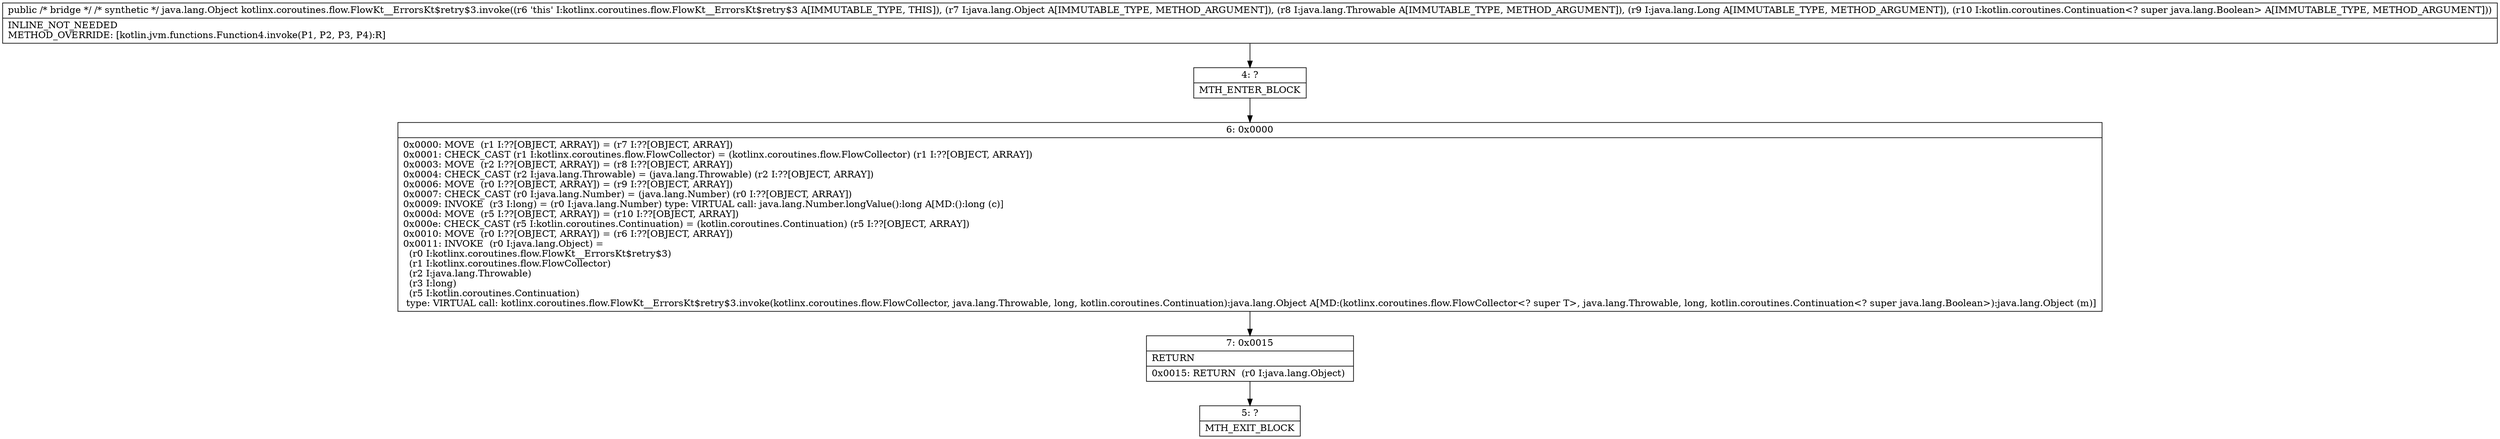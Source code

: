digraph "CFG forkotlinx.coroutines.flow.FlowKt__ErrorsKt$retry$3.invoke(Ljava\/lang\/Object;Ljava\/lang\/Object;Ljava\/lang\/Object;Ljava\/lang\/Object;)Ljava\/lang\/Object;" {
Node_4 [shape=record,label="{4\:\ ?|MTH_ENTER_BLOCK\l}"];
Node_6 [shape=record,label="{6\:\ 0x0000|0x0000: MOVE  (r1 I:??[OBJECT, ARRAY]) = (r7 I:??[OBJECT, ARRAY]) \l0x0001: CHECK_CAST (r1 I:kotlinx.coroutines.flow.FlowCollector) = (kotlinx.coroutines.flow.FlowCollector) (r1 I:??[OBJECT, ARRAY]) \l0x0003: MOVE  (r2 I:??[OBJECT, ARRAY]) = (r8 I:??[OBJECT, ARRAY]) \l0x0004: CHECK_CAST (r2 I:java.lang.Throwable) = (java.lang.Throwable) (r2 I:??[OBJECT, ARRAY]) \l0x0006: MOVE  (r0 I:??[OBJECT, ARRAY]) = (r9 I:??[OBJECT, ARRAY]) \l0x0007: CHECK_CAST (r0 I:java.lang.Number) = (java.lang.Number) (r0 I:??[OBJECT, ARRAY]) \l0x0009: INVOKE  (r3 I:long) = (r0 I:java.lang.Number) type: VIRTUAL call: java.lang.Number.longValue():long A[MD:():long (c)]\l0x000d: MOVE  (r5 I:??[OBJECT, ARRAY]) = (r10 I:??[OBJECT, ARRAY]) \l0x000e: CHECK_CAST (r5 I:kotlin.coroutines.Continuation) = (kotlin.coroutines.Continuation) (r5 I:??[OBJECT, ARRAY]) \l0x0010: MOVE  (r0 I:??[OBJECT, ARRAY]) = (r6 I:??[OBJECT, ARRAY]) \l0x0011: INVOKE  (r0 I:java.lang.Object) = \l  (r0 I:kotlinx.coroutines.flow.FlowKt__ErrorsKt$retry$3)\l  (r1 I:kotlinx.coroutines.flow.FlowCollector)\l  (r2 I:java.lang.Throwable)\l  (r3 I:long)\l  (r5 I:kotlin.coroutines.Continuation)\l type: VIRTUAL call: kotlinx.coroutines.flow.FlowKt__ErrorsKt$retry$3.invoke(kotlinx.coroutines.flow.FlowCollector, java.lang.Throwable, long, kotlin.coroutines.Continuation):java.lang.Object A[MD:(kotlinx.coroutines.flow.FlowCollector\<? super T\>, java.lang.Throwable, long, kotlin.coroutines.Continuation\<? super java.lang.Boolean\>):java.lang.Object (m)]\l}"];
Node_7 [shape=record,label="{7\:\ 0x0015|RETURN\l|0x0015: RETURN  (r0 I:java.lang.Object) \l}"];
Node_5 [shape=record,label="{5\:\ ?|MTH_EXIT_BLOCK\l}"];
MethodNode[shape=record,label="{public \/* bridge *\/ \/* synthetic *\/ java.lang.Object kotlinx.coroutines.flow.FlowKt__ErrorsKt$retry$3.invoke((r6 'this' I:kotlinx.coroutines.flow.FlowKt__ErrorsKt$retry$3 A[IMMUTABLE_TYPE, THIS]), (r7 I:java.lang.Object A[IMMUTABLE_TYPE, METHOD_ARGUMENT]), (r8 I:java.lang.Throwable A[IMMUTABLE_TYPE, METHOD_ARGUMENT]), (r9 I:java.lang.Long A[IMMUTABLE_TYPE, METHOD_ARGUMENT]), (r10 I:kotlin.coroutines.Continuation\<? super java.lang.Boolean\> A[IMMUTABLE_TYPE, METHOD_ARGUMENT]))  | INLINE_NOT_NEEDED\lMETHOD_OVERRIDE: [kotlin.jvm.functions.Function4.invoke(P1, P2, P3, P4):R]\l}"];
MethodNode -> Node_4;Node_4 -> Node_6;
Node_6 -> Node_7;
Node_7 -> Node_5;
}

